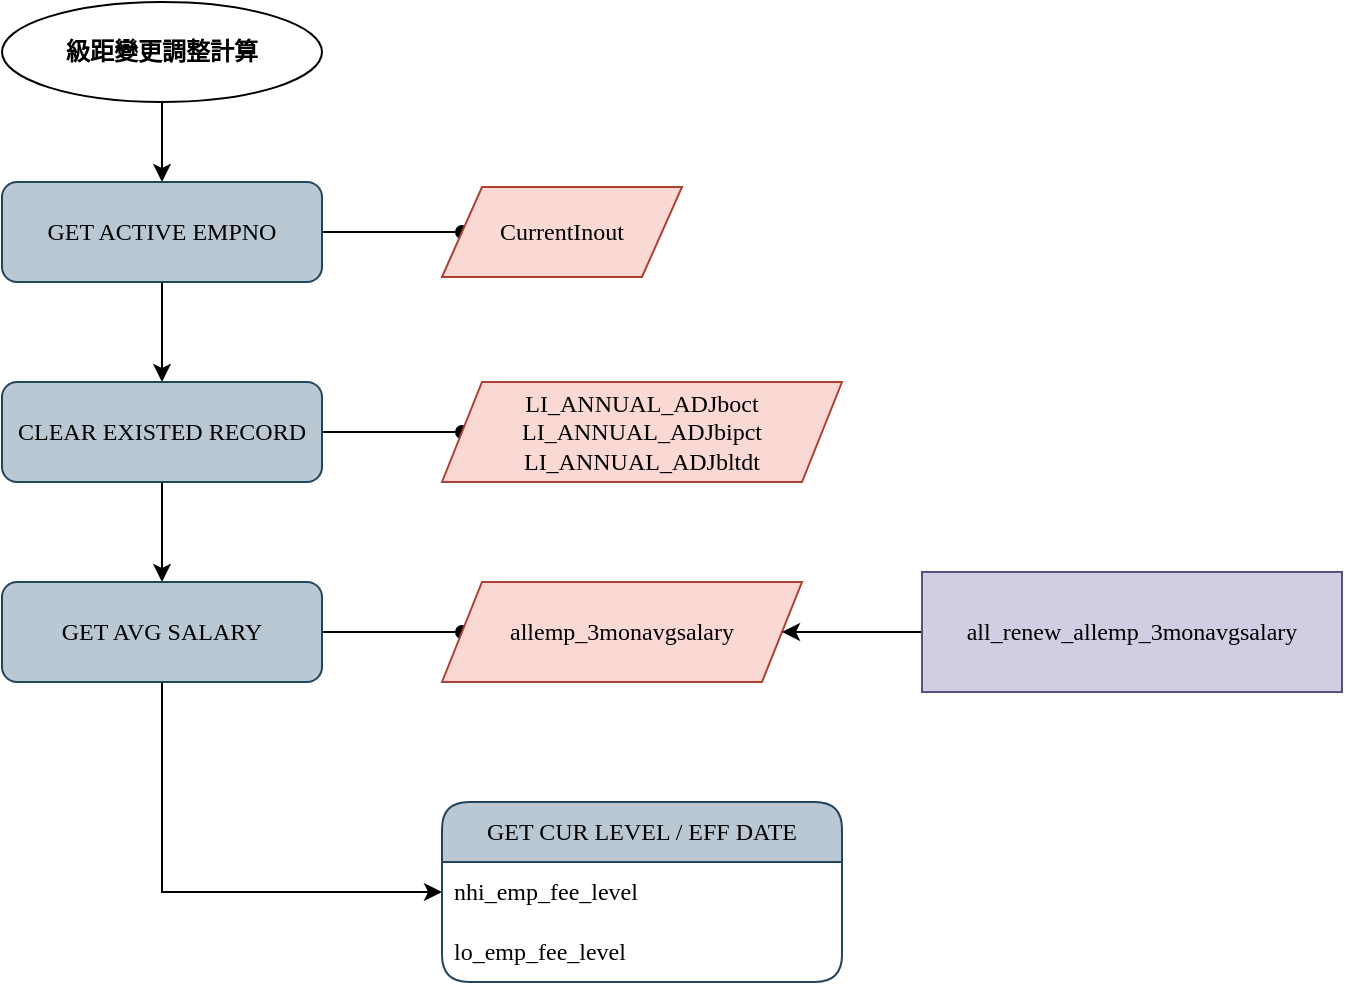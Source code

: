 <mxfile version="24.4.0" type="github" pages="2">
  <diagram name="Main" id="jZXNMz4WzJzTNI9ce28J">
    <mxGraphModel dx="794" dy="420" grid="1" gridSize="10" guides="1" tooltips="1" connect="1" arrows="1" fold="1" page="1" pageScale="1" pageWidth="850" pageHeight="1100" math="0" shadow="0">
      <root>
        <mxCell id="0" />
        <mxCell id="1" parent="0" />
        <mxCell id="fw8dxi0j6lkaNrfg9gDa-43" value="" style="edgeStyle=orthogonalEdgeStyle;rounded=0;orthogonalLoop=1;jettySize=auto;html=1;" edge="1" parent="1" target="fw8dxi0j6lkaNrfg9gDa-39">
          <mxGeometry relative="1" as="geometry">
            <mxPoint x="492.5" y="230" as="sourcePoint" />
          </mxGeometry>
        </mxCell>
        <mxCell id="fw8dxi0j6lkaNrfg9gDa-42" value="" style="edgeStyle=orthogonalEdgeStyle;rounded=0;orthogonalLoop=1;jettySize=auto;html=1;" edge="1" parent="1" target="fw8dxi0j6lkaNrfg9gDa-39">
          <mxGeometry relative="1" as="geometry">
            <mxPoint x="720" y="230" as="sourcePoint" />
          </mxGeometry>
        </mxCell>
        <mxCell id="v7h190LcoUOUSyMhHTsk-3" value="" style="edgeStyle=orthogonalEdgeStyle;rounded=0;orthogonalLoop=1;jettySize=auto;html=1;" edge="1" parent="1" source="v7h190LcoUOUSyMhHTsk-1" target="v7h190LcoUOUSyMhHTsk-2">
          <mxGeometry relative="1" as="geometry" />
        </mxCell>
        <mxCell id="v7h190LcoUOUSyMhHTsk-1" value="&lt;b&gt;級距變更調整計算&lt;/b&gt;" style="ellipse;whiteSpace=wrap;html=1;" vertex="1" parent="1">
          <mxGeometry x="20" y="30" width="160" height="50" as="geometry" />
        </mxCell>
        <mxCell id="v7h190LcoUOUSyMhHTsk-15" value="" style="edgeStyle=orthogonalEdgeStyle;rounded=0;orthogonalLoop=1;jettySize=auto;html=1;endArrow=oval;endFill=1;" edge="1" parent="1" source="v7h190LcoUOUSyMhHTsk-2" target="v7h190LcoUOUSyMhHTsk-14">
          <mxGeometry relative="1" as="geometry" />
        </mxCell>
        <mxCell id="v7h190LcoUOUSyMhHTsk-31" value="" style="edgeStyle=orthogonalEdgeStyle;rounded=0;orthogonalLoop=1;jettySize=auto;html=1;" edge="1" parent="1" source="v7h190LcoUOUSyMhHTsk-2" target="v7h190LcoUOUSyMhHTsk-7">
          <mxGeometry relative="1" as="geometry" />
        </mxCell>
        <mxCell id="v7h190LcoUOUSyMhHTsk-2" value="&lt;font face=&quot;Tahoma&quot;&gt;GET ACTIVE EMPNO&lt;/font&gt;" style="rounded=1;whiteSpace=wrap;html=1;fillColor=#bac8d3;strokeColor=#23445d;" vertex="1" parent="1">
          <mxGeometry x="20" y="120" width="160" height="50" as="geometry" />
        </mxCell>
        <mxCell id="v7h190LcoUOUSyMhHTsk-12" value="" style="edgeStyle=orthogonalEdgeStyle;rounded=0;orthogonalLoop=1;jettySize=auto;html=1;" edge="1" parent="1" source="v7h190LcoUOUSyMhHTsk-7" target="v7h190LcoUOUSyMhHTsk-11">
          <mxGeometry relative="1" as="geometry" />
        </mxCell>
        <mxCell id="v7h190LcoUOUSyMhHTsk-30" value="" style="edgeStyle=orthogonalEdgeStyle;rounded=0;orthogonalLoop=1;jettySize=auto;html=1;endArrow=oval;endFill=1;" edge="1" parent="1" source="v7h190LcoUOUSyMhHTsk-7" target="v7h190LcoUOUSyMhHTsk-29">
          <mxGeometry relative="1" as="geometry" />
        </mxCell>
        <mxCell id="v7h190LcoUOUSyMhHTsk-7" value="&lt;font face=&quot;Tahoma&quot;&gt;CLEAR EXISTED RECORD&lt;/font&gt;" style="rounded=1;whiteSpace=wrap;html=1;fillColor=#bac8d3;strokeColor=#23445d;" vertex="1" parent="1">
          <mxGeometry x="20" y="220" width="160" height="50" as="geometry" />
        </mxCell>
        <mxCell id="v7h190LcoUOUSyMhHTsk-17" value="" style="edgeStyle=orthogonalEdgeStyle;rounded=0;orthogonalLoop=1;jettySize=auto;html=1;endArrow=oval;endFill=1;" edge="1" parent="1" source="v7h190LcoUOUSyMhHTsk-11" target="v7h190LcoUOUSyMhHTsk-16">
          <mxGeometry relative="1" as="geometry" />
        </mxCell>
        <mxCell id="v7h190LcoUOUSyMhHTsk-27" value="" style="edgeStyle=orthogonalEdgeStyle;rounded=0;orthogonalLoop=1;jettySize=auto;html=1;" edge="1" parent="1" source="v7h190LcoUOUSyMhHTsk-11" target="v7h190LcoUOUSyMhHTsk-24">
          <mxGeometry relative="1" as="geometry" />
        </mxCell>
        <mxCell id="v7h190LcoUOUSyMhHTsk-11" value="&lt;font face=&quot;Tahoma&quot;&gt;GET AVG SALARY&lt;/font&gt;" style="rounded=1;whiteSpace=wrap;html=1;fillColor=#bac8d3;strokeColor=#23445d;" vertex="1" parent="1">
          <mxGeometry x="20" y="320" width="160" height="50" as="geometry" />
        </mxCell>
        <mxCell id="v7h190LcoUOUSyMhHTsk-14" value="&lt;font face=&quot;Tahoma&quot;&gt;CurrentInout&lt;/font&gt;" style="shape=parallelogram;perimeter=parallelogramPerimeter;whiteSpace=wrap;html=1;fixedSize=1;fillColor=#fad9d5;strokeColor=#ae4132;" vertex="1" parent="1">
          <mxGeometry x="240.0" y="122.5" width="120" height="45" as="geometry" />
        </mxCell>
        <mxCell id="v7h190LcoUOUSyMhHTsk-16" value="&lt;font face=&quot;Tahoma&quot;&gt;allemp_3monavgsalary&lt;/font&gt;" style="shape=parallelogram;perimeter=parallelogramPerimeter;whiteSpace=wrap;html=1;fixedSize=1;fillColor=#fad9d5;strokeColor=#ae4132;" vertex="1" parent="1">
          <mxGeometry x="240" y="320" width="180" height="50" as="geometry" />
        </mxCell>
        <mxCell id="v7h190LcoUOUSyMhHTsk-23" value="&lt;font face=&quot;Tahoma&quot;&gt;GET CUR LEVEL / EFF DATE&lt;/font&gt;" style="swimlane;fontStyle=0;childLayout=stackLayout;horizontal=1;startSize=30;horizontalStack=0;resizeParent=1;resizeParentMax=0;resizeLast=0;collapsible=1;marginBottom=0;whiteSpace=wrap;html=1;rounded=1;fillColor=#bac8d3;strokeColor=#23445d;" vertex="1" parent="1">
          <mxGeometry x="240" y="430" width="200" height="90" as="geometry" />
        </mxCell>
        <mxCell id="v7h190LcoUOUSyMhHTsk-24" value="&lt;font face=&quot;Tahoma&quot;&gt;nhi_emp_fee_level&lt;/font&gt;" style="text;strokeColor=none;fillColor=none;align=left;verticalAlign=middle;spacingLeft=4;spacingRight=4;overflow=hidden;points=[[0,0.5],[1,0.5]];portConstraint=eastwest;rotatable=0;whiteSpace=wrap;html=1;" vertex="1" parent="v7h190LcoUOUSyMhHTsk-23">
          <mxGeometry y="30" width="200" height="30" as="geometry" />
        </mxCell>
        <mxCell id="v7h190LcoUOUSyMhHTsk-25" value="&lt;font face=&quot;Tahoma&quot;&gt;lo_emp_fee_level&lt;/font&gt;" style="text;strokeColor=none;fillColor=none;align=left;verticalAlign=middle;spacingLeft=4;spacingRight=4;overflow=hidden;points=[[0,0.5],[1,0.5]];portConstraint=eastwest;rotatable=0;whiteSpace=wrap;html=1;" vertex="1" parent="v7h190LcoUOUSyMhHTsk-23">
          <mxGeometry y="60" width="200" height="30" as="geometry" />
        </mxCell>
        <mxCell id="v7h190LcoUOUSyMhHTsk-29" value="&lt;font face=&quot;Tahoma&quot;&gt;LI_ANNUAL_ADJboct&lt;br&gt;LI_ANNUAL_ADJbipct&lt;br&gt;LI_ANNUAL_ADJbltdt&lt;/font&gt;" style="shape=parallelogram;perimeter=parallelogramPerimeter;whiteSpace=wrap;html=1;fixedSize=1;fillColor=#fad9d5;strokeColor=#ae4132;" vertex="1" parent="1">
          <mxGeometry x="240" y="220" width="200" height="50" as="geometry" />
        </mxCell>
        <mxCell id="v7h190LcoUOUSyMhHTsk-36" value="" style="edgeStyle=orthogonalEdgeStyle;rounded=0;orthogonalLoop=1;jettySize=auto;html=1;" edge="1" parent="1" source="v7h190LcoUOUSyMhHTsk-35" target="v7h190LcoUOUSyMhHTsk-16">
          <mxGeometry relative="1" as="geometry" />
        </mxCell>
        <mxCell id="v7h190LcoUOUSyMhHTsk-35" value="&lt;span style=&quot;font-family: Tahoma;&quot;&gt;all_renew_allemp_3monavgsalary&lt;/span&gt;" style="rounded=0;whiteSpace=wrap;html=1;fillColor=#d0cee2;strokeColor=#56517e;" vertex="1" parent="1">
          <mxGeometry x="480" y="315" width="210" height="60" as="geometry" />
        </mxCell>
      </root>
    </mxGraphModel>
  </diagram>
  <diagram id="HT0zGDo0EfKIjvCUpwSj" name="v_salary1">
    <mxGraphModel dx="794" dy="420" grid="1" gridSize="10" guides="1" tooltips="1" connect="1" arrows="1" fold="1" page="1" pageScale="1" pageWidth="850" pageHeight="1100" math="0" shadow="0">
      <root>
        <mxCell id="0" />
        <mxCell id="1" parent="0" />
        <mxCell id="6J22yVKhhC4P15DtsrOn-1" value="v_salary1" style="swimlane;fontStyle=0;childLayout=stackLayout;horizontal=1;startSize=30;horizontalStack=0;resizeParent=1;resizeParentMax=0;resizeLast=0;collapsible=1;marginBottom=0;whiteSpace=wrap;html=1;fillColor=#bac8d3;strokeColor=#23445d;" vertex="1" parent="1">
          <mxGeometry x="610" y="310" width="190" height="120" as="geometry" />
        </mxCell>
        <mxCell id="6J22yVKhhC4P15DtsrOn-2" value="v_salary.*" style="text;strokeColor=none;fillColor=none;align=left;verticalAlign=middle;spacingLeft=4;spacingRight=4;overflow=hidden;points=[[0,0.5],[1,0.5]];portConstraint=eastwest;rotatable=0;whiteSpace=wrap;html=1;" vertex="1" parent="6J22yVKhhC4P15DtsrOn-1">
          <mxGeometry y="30" width="190" height="30" as="geometry" />
        </mxCell>
        <mxCell id="6J22yVKhhC4P15DtsrOn-3" value="Item 2" style="text;strokeColor=none;fillColor=none;align=left;verticalAlign=middle;spacingLeft=4;spacingRight=4;overflow=hidden;points=[[0,0.5],[1,0.5]];portConstraint=eastwest;rotatable=0;whiteSpace=wrap;html=1;" vertex="1" parent="6J22yVKhhC4P15DtsrOn-1">
          <mxGeometry y="60" width="190" height="30" as="geometry" />
        </mxCell>
        <mxCell id="6J22yVKhhC4P15DtsrOn-4" value="Item 3" style="text;strokeColor=none;fillColor=none;align=left;verticalAlign=middle;spacingLeft=4;spacingRight=4;overflow=hidden;points=[[0,0.5],[1,0.5]];portConstraint=eastwest;rotatable=0;whiteSpace=wrap;html=1;" vertex="1" parent="6J22yVKhhC4P15DtsrOn-1">
          <mxGeometry y="90" width="190" height="30" as="geometry" />
        </mxCell>
        <mxCell id="AZb50RgVh89Wem5mAWvE-1" value="V_SALARY" style="rounded=1;whiteSpace=wrap;html=1;fillColor=#fad7ac;strokeColor=#b46504;" vertex="1" parent="1">
          <mxGeometry x="150" y="160" width="125" height="40" as="geometry" />
        </mxCell>
        <mxCell id="AZb50RgVh89Wem5mAWvE-2" value="non_timesht_adj" style="rounded=1;whiteSpace=wrap;html=1;fillColor=#fad7ac;strokeColor=#b46504;" vertex="1" parent="1">
          <mxGeometry x="440" y="40" width="130" height="40" as="geometry" />
        </mxCell>
      </root>
    </mxGraphModel>
  </diagram>
</mxfile>
